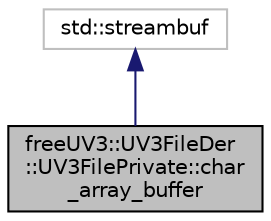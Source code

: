 digraph "freeUV3::UV3FileDer::UV3FilePrivate::char_array_buffer"
{
  edge [fontname="Helvetica",fontsize="10",labelfontname="Helvetica",labelfontsize="10"];
  node [fontname="Helvetica",fontsize="10",shape=record];
  Node2 [label="freeUV3::UV3FileDer\l::UV3FilePrivate::char\l_array_buffer",height=0.2,width=0.4,color="black", fillcolor="grey75", style="filled", fontcolor="black"];
  Node3 -> Node2 [dir="back",color="midnightblue",fontsize="10",style="solid",fontname="Helvetica"];
  Node3 [label="std::streambuf",height=0.2,width=0.4,color="grey75", fillcolor="white", style="filled"];
}
